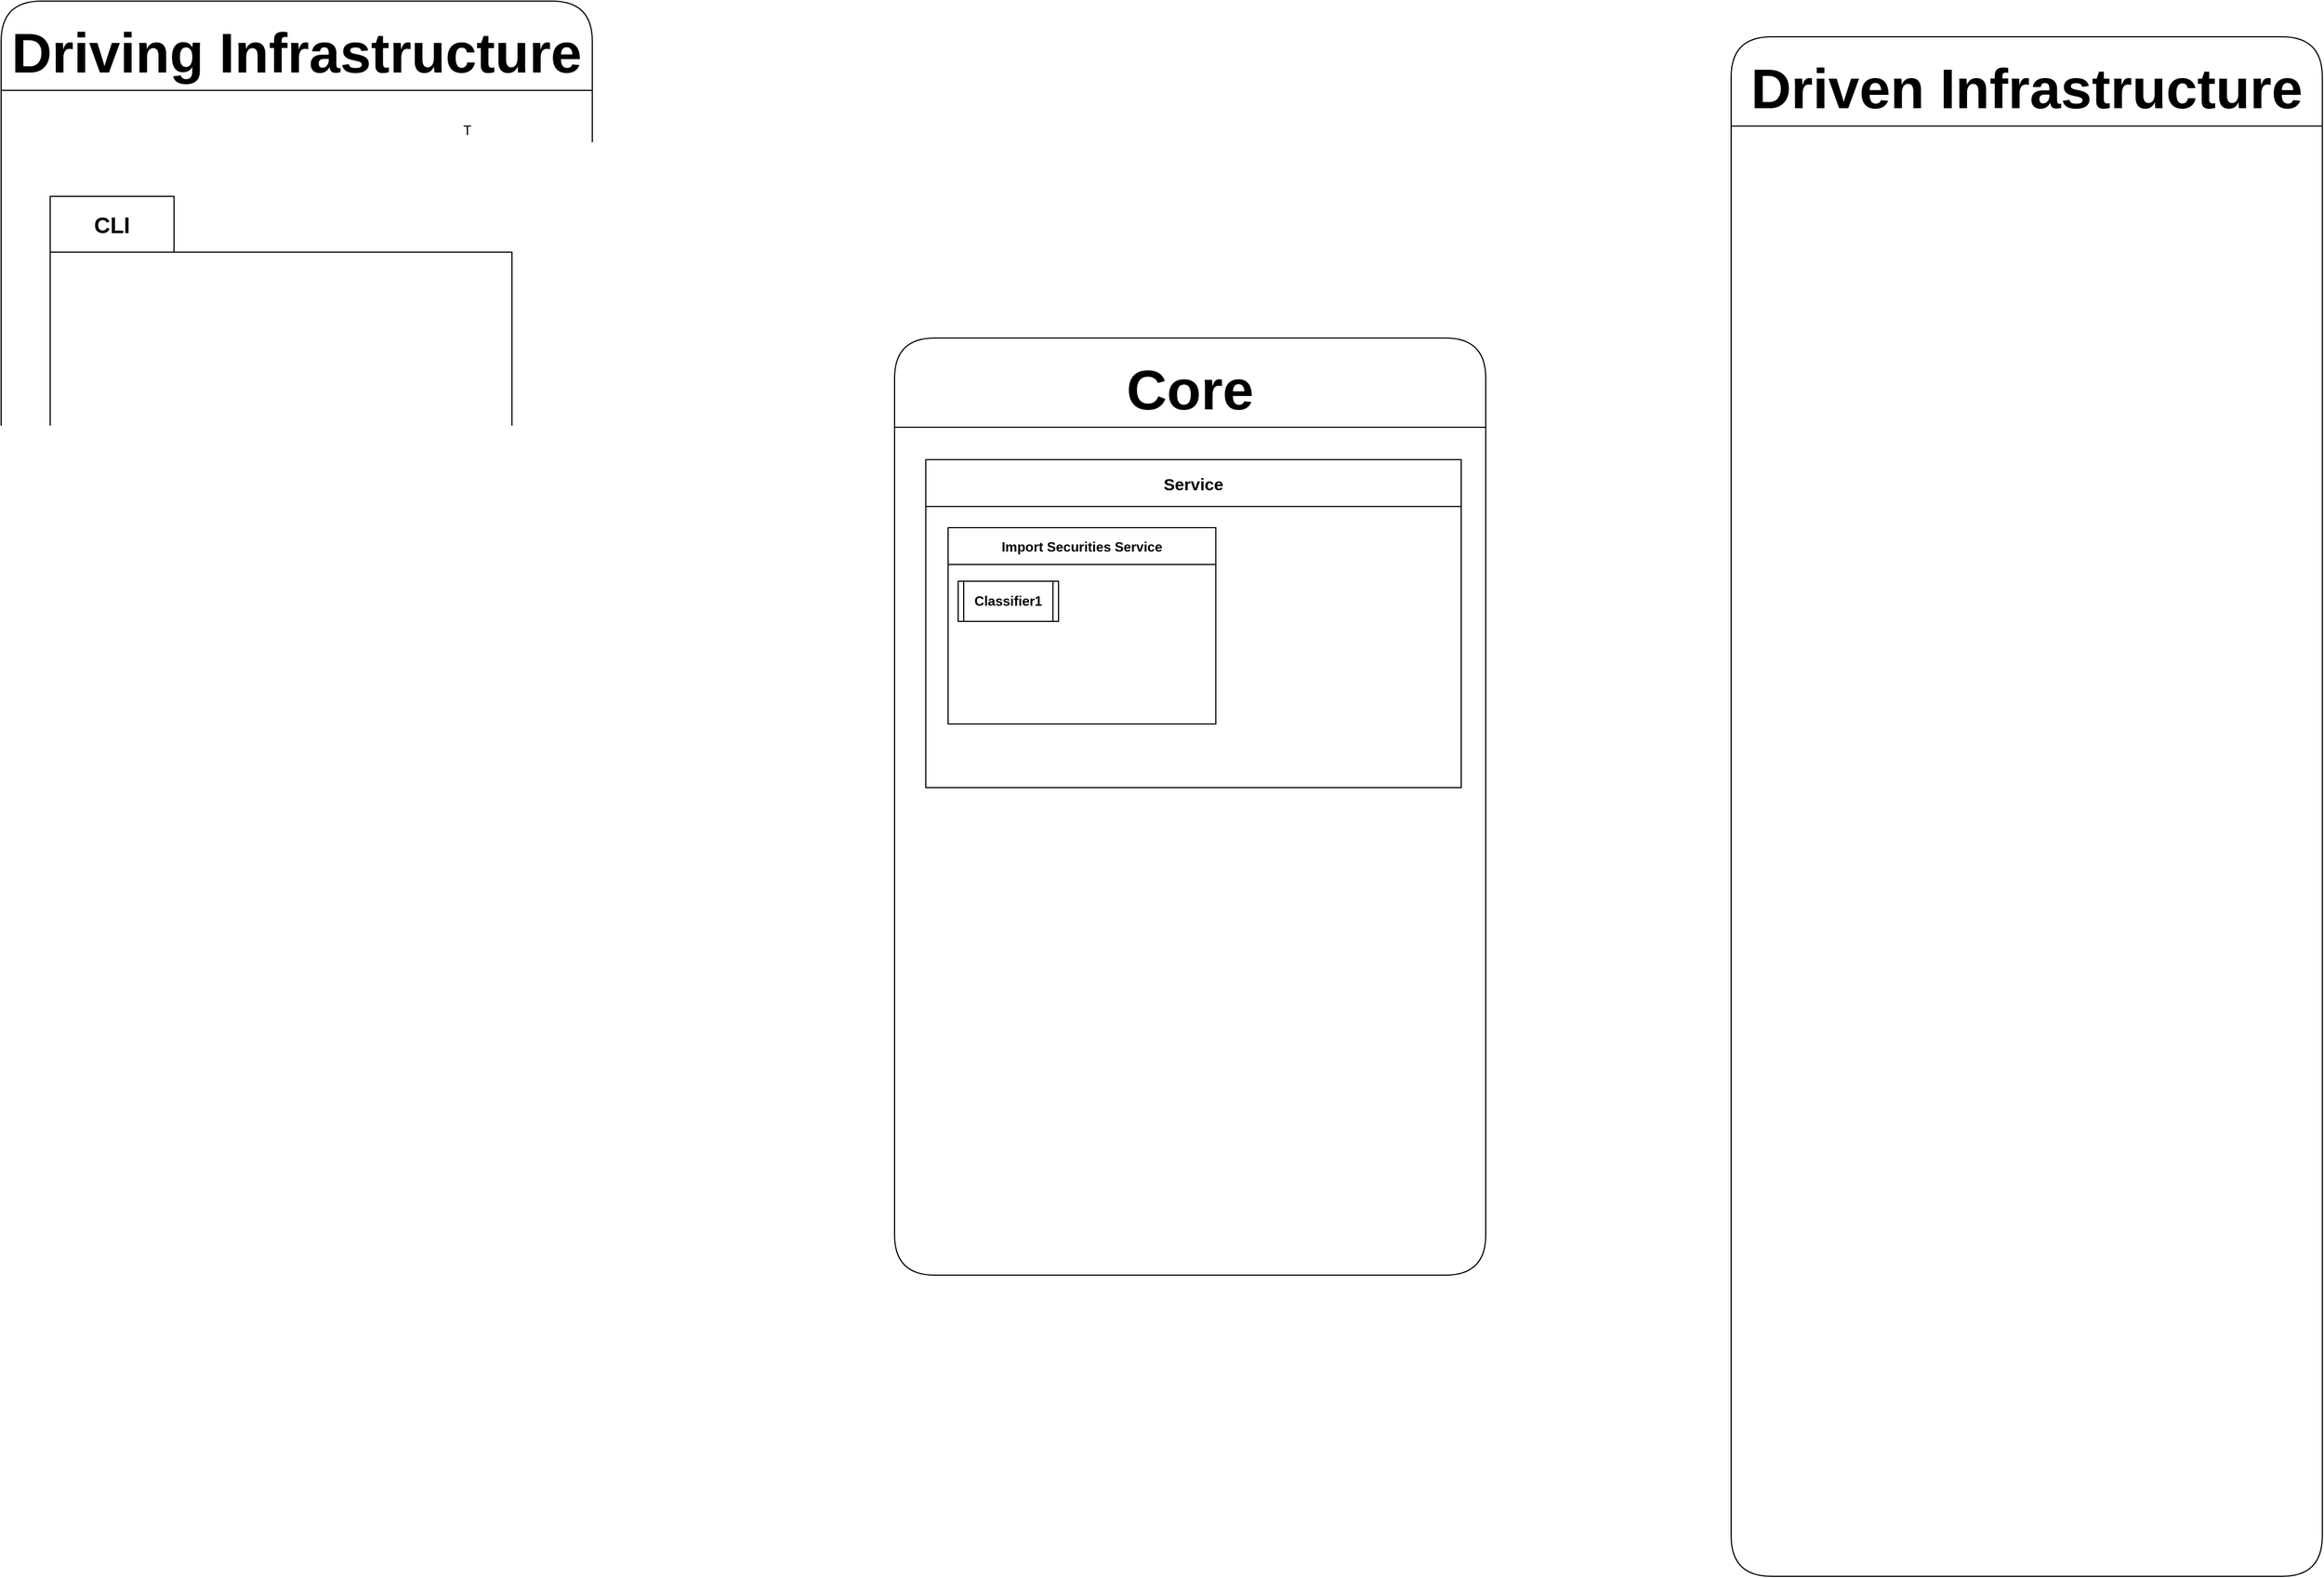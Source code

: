 <mxfile version="24.7.17">
  <diagram name="Page-1" id="abd_wN4XV_50h6rXcFNo">
    <mxGraphModel dx="441" dy="1361" grid="0" gridSize="10" guides="1" tooltips="1" connect="1" arrows="1" fold="1" page="1" pageScale="1" pageWidth="850" pageHeight="1100" math="0" shadow="0">
      <root>
        <mxCell id="0" />
        <mxCell id="1" parent="0" />
        <mxCell id="Yod3M6wZQcCwr-m0ua7_-10" value="Driving Infrastructure" style="swimlane;startSize=80;fontSize=50;perimeterSpacing=1;rounded=1;shadow=0;" parent="1" vertex="1">
          <mxGeometry x="260" y="-400" width="530" height="1380" as="geometry" />
        </mxCell>
        <mxCell id="wsK6GBBtHj5w1rYAa0iw-2" value="&lt;font style=&quot;font-size: 20px;&quot;&gt;CLI&lt;/font&gt;" style="shape=folder;fontStyle=1;tabWidth=111;tabHeight=50;tabPosition=left;html=1;boundedLbl=1;labelInHeader=1;container=1;collapsible=0;whiteSpace=wrap;" parent="Yod3M6wZQcCwr-m0ua7_-10" vertex="1">
          <mxGeometry x="44" y="175" width="414" height="227" as="geometry" />
        </mxCell>
        <mxCell id="wsK6GBBtHj5w1rYAa0iw-3" value="T" style="html=1;strokeColor=none;resizeWidth=1;resizeHeight=1;fillColor=none;part=1;connectable=0;allowArrows=0;deletable=0;whiteSpace=wrap;" parent="Yod3M6wZQcCwr-m0ua7_-10" vertex="1">
          <mxGeometry width="228" height="151.9" relative="1" as="geometry">
            <mxPoint x="304" y="40" as="offset" />
          </mxGeometry>
        </mxCell>
        <mxCell id="Yod3M6wZQcCwr-m0ua7_-11" value="Driven Infrastructure" style="swimlane;startSize=80;fontSize=50;perimeterSpacing=1;rounded=1;shadow=0;" parent="1" vertex="1">
          <mxGeometry x="1811" y="-368" width="530" height="1380" as="geometry" />
        </mxCell>
        <mxCell id="Yod3M6wZQcCwr-m0ua7_-12" value="Core" style="swimlane;startSize=80;fontSize=50;perimeterSpacing=1;rounded=1;shadow=0;" parent="1" vertex="1">
          <mxGeometry x="1061" y="-98" width="530" height="840" as="geometry" />
        </mxCell>
        <mxCell id="ZyrEgpnkZ3WDE4MTVZ8D-3" value="Service" style="swimlane;startSize=42;fontSize=15;" vertex="1" parent="Yod3M6wZQcCwr-m0ua7_-12">
          <mxGeometry x="28" y="109" width="480" height="294" as="geometry">
            <mxRectangle x="28" y="109" width="87" height="42" as="alternateBounds" />
          </mxGeometry>
        </mxCell>
        <mxCell id="ZyrEgpnkZ3WDE4MTVZ8D-6" value="Import Securities Service" style="swimlane;startSize=33;" vertex="1" parent="ZyrEgpnkZ3WDE4MTVZ8D-3">
          <mxGeometry x="20" y="61" width="240" height="176" as="geometry" />
        </mxCell>
        <mxCell id="ZyrEgpnkZ3WDE4MTVZ8D-7" value="Classifier1" style="shape=process2;fixedSize=1;size=5;fontStyle=1;html=1;whiteSpace=wrap;" vertex="1" parent="ZyrEgpnkZ3WDE4MTVZ8D-6">
          <mxGeometry x="9" y="48" width="90" height="36" as="geometry" />
        </mxCell>
      </root>
    </mxGraphModel>
  </diagram>
</mxfile>
